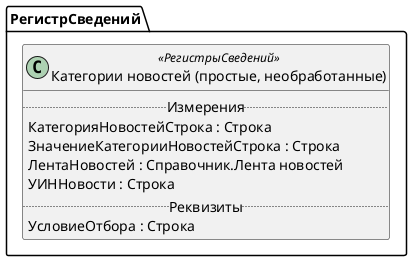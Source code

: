 ﻿@startuml КатегорииНовостейПростыеНеобработанные
'!include templates.wsd
'..\include templates.wsd
class РегистрСведений.КатегорииНовостейПростыеНеобработанные as "Категории новостей (простые, необработанные)" <<РегистрыСведений>>
{
..Измерения..
КатегорияНовостейСтрока : Строка
ЗначениеКатегорииНовостейСтрока : Строка
ЛентаНовостей : Справочник.Лента новостей
УИННовости : Строка
..Реквизиты..
УсловиеОтбора : Строка
}
@enduml

